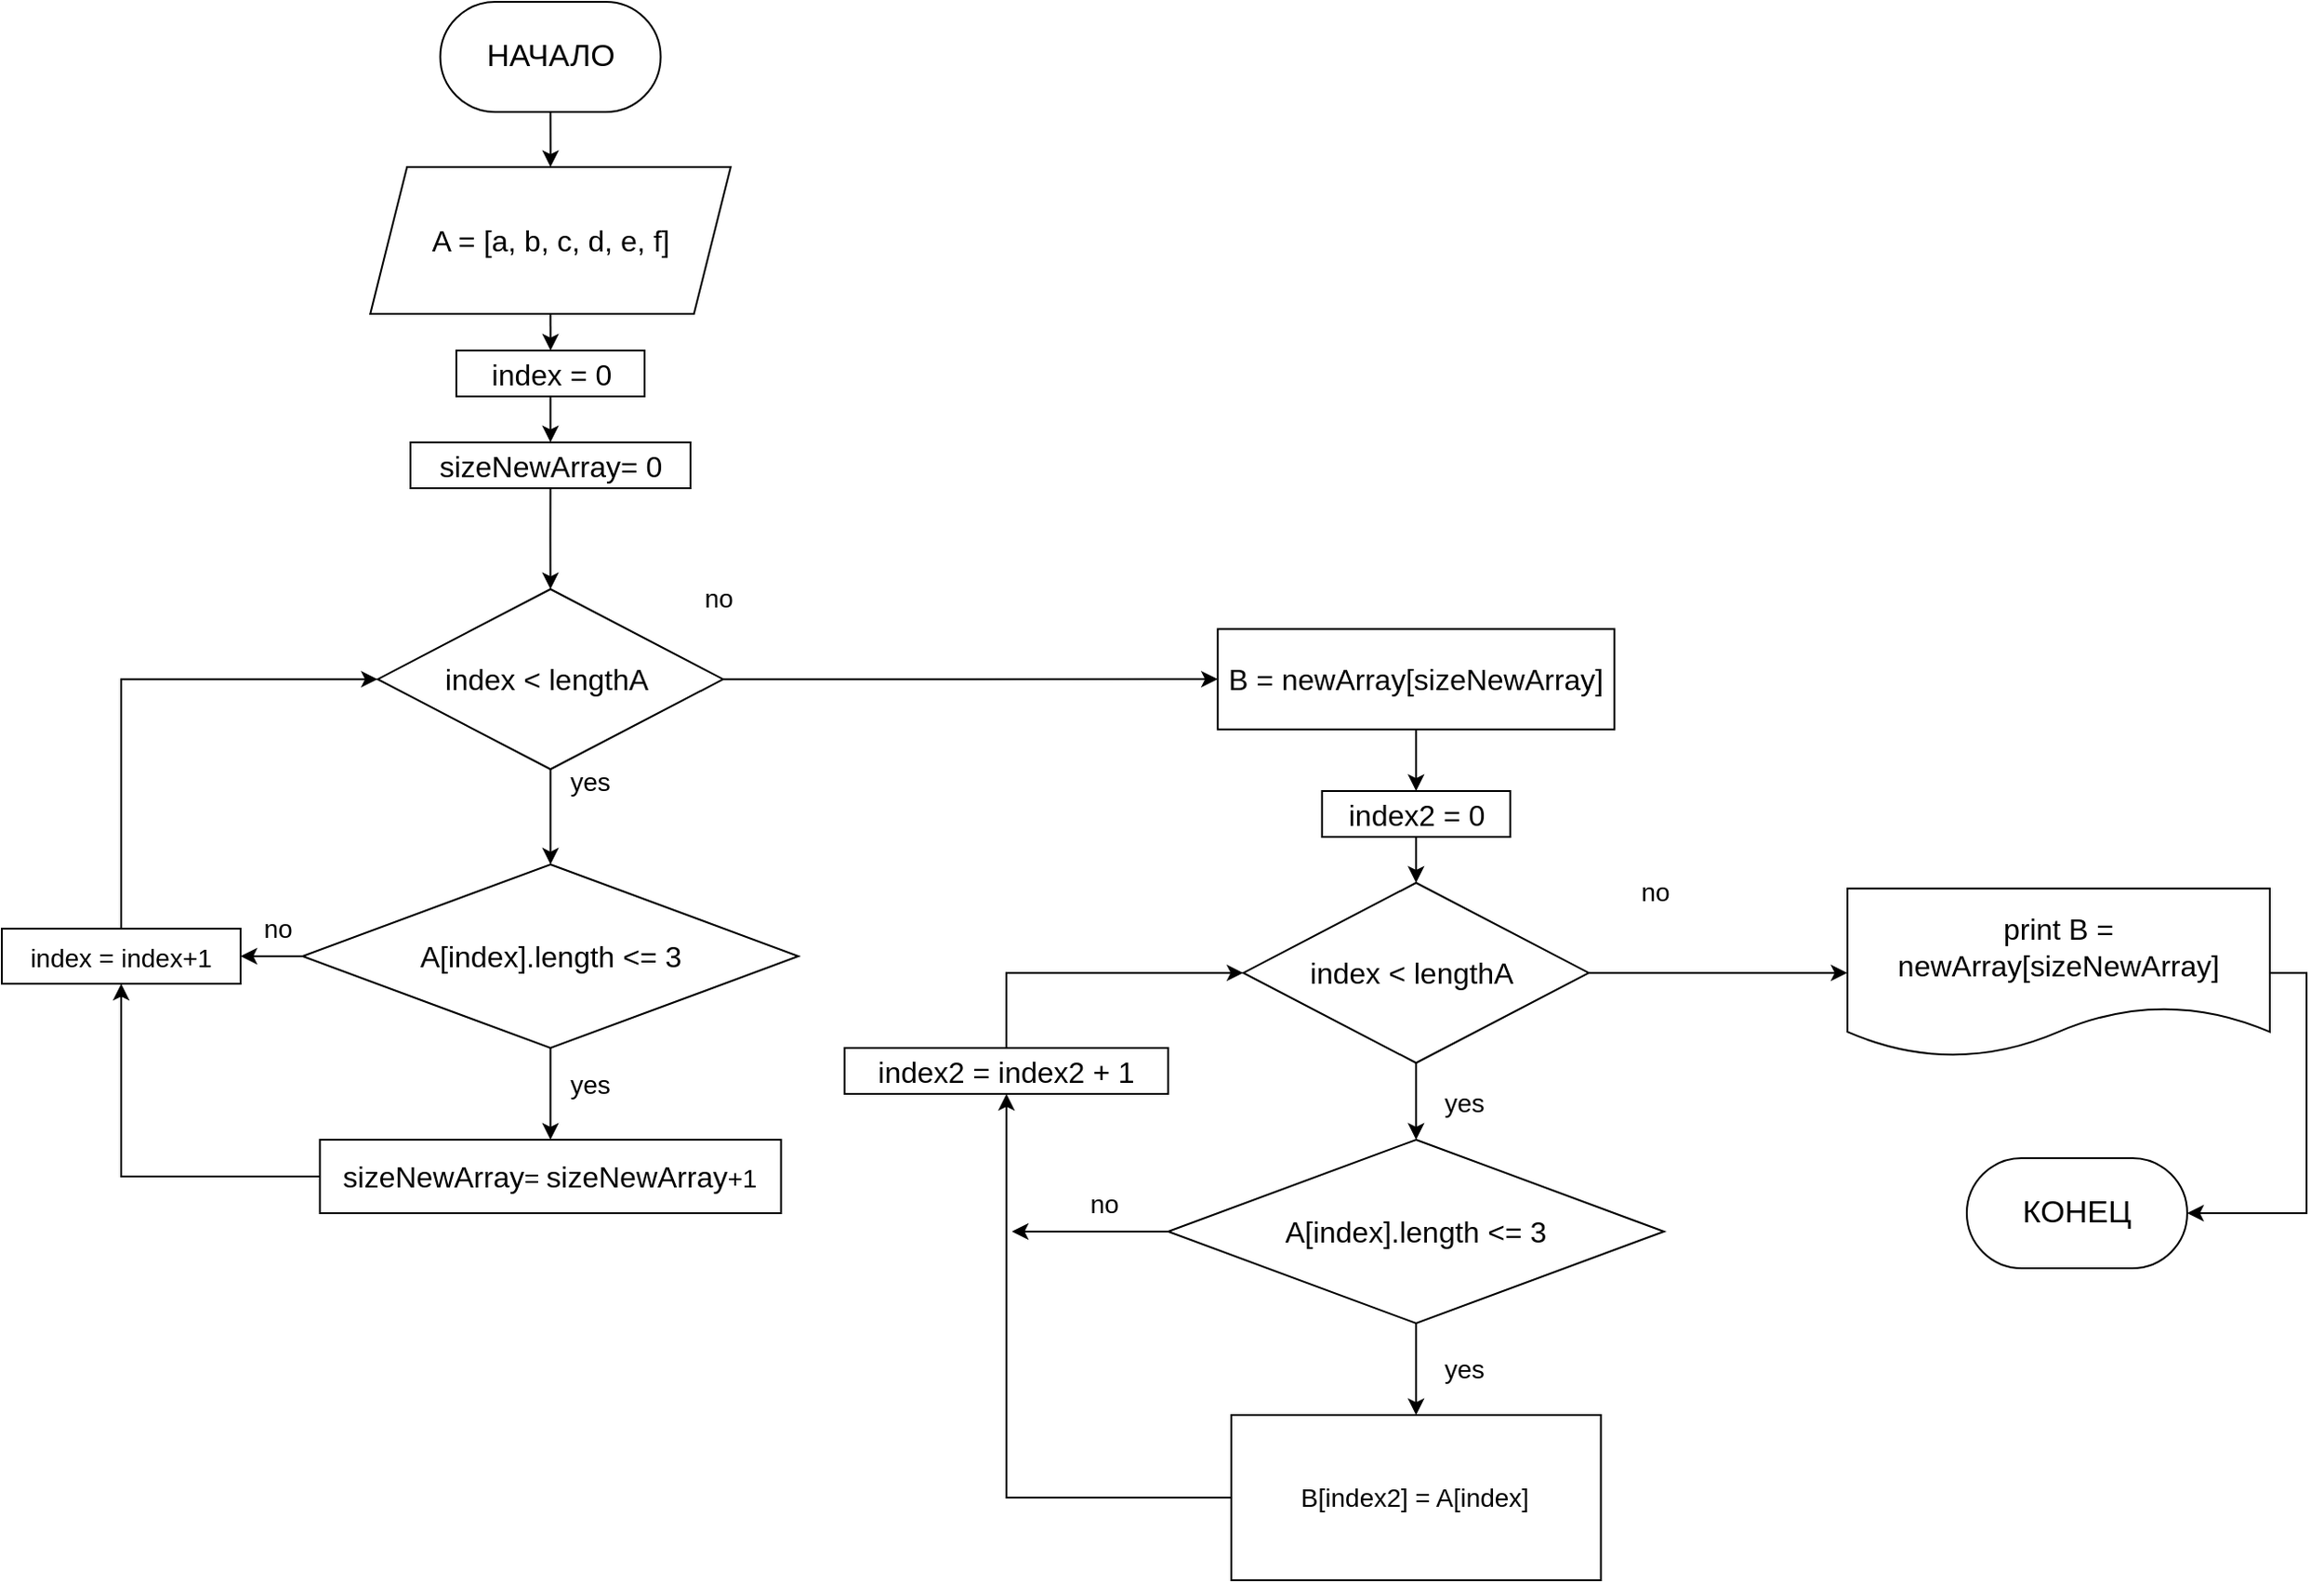<mxfile version="20.5.3" type="device"><diagram id="j_cNCX-CHZ2lfxdTpx1T" name="Страница 1"><mxGraphModel dx="2249" dy="794" grid="1" gridSize="10" guides="1" tooltips="1" connect="1" arrows="1" fold="1" page="1" pageScale="1" pageWidth="827" pageHeight="1169" math="0" shadow="0"><root><mxCell id="0"/><mxCell id="1" parent="0"/><mxCell id="WwbYwaUGXhWHKO3oLHCk-14" style="edgeStyle=orthogonalEdgeStyle;rounded=0;orthogonalLoop=1;jettySize=auto;html=1;exitX=0.5;exitY=1;exitDx=0;exitDy=0;fontSize=17;" parent="1" source="WwbYwaUGXhWHKO3oLHCk-3" target="WwbYwaUGXhWHKO3oLHCk-4" edge="1"><mxGeometry relative="1" as="geometry"/></mxCell><mxCell id="WwbYwaUGXhWHKO3oLHCk-3" value="&lt;font style=&quot;font-size: 17px;&quot;&gt;НАЧАЛО&lt;/font&gt;" style="rounded=1;whiteSpace=wrap;html=1;arcSize=50;" parent="1" vertex="1"><mxGeometry x="208.75" y="30" width="120" height="60" as="geometry"/></mxCell><mxCell id="WwbYwaUGXhWHKO3oLHCk-15" style="edgeStyle=orthogonalEdgeStyle;rounded=0;orthogonalLoop=1;jettySize=auto;html=1;exitX=0.5;exitY=1;exitDx=0;exitDy=0;fontSize=17;" parent="1" source="WwbYwaUGXhWHKO3oLHCk-4" target="WwbYwaUGXhWHKO3oLHCk-6" edge="1"><mxGeometry relative="1" as="geometry"/></mxCell><mxCell id="WwbYwaUGXhWHKO3oLHCk-4" value="A = [a, b, c, d, e, f]" style="shape=parallelogram;perimeter=parallelogramPerimeter;whiteSpace=wrap;html=1;fixedSize=1;fontSize=16;" parent="1" vertex="1"><mxGeometry x="170.63" y="120" width="196.25" height="80" as="geometry"/></mxCell><mxCell id="WwbYwaUGXhWHKO3oLHCk-16" style="edgeStyle=orthogonalEdgeStyle;rounded=0;orthogonalLoop=1;jettySize=auto;html=1;exitX=0.5;exitY=1;exitDx=0;exitDy=0;entryX=0.5;entryY=0;entryDx=0;entryDy=0;fontSize=17;" parent="1" source="WwbYwaUGXhWHKO3oLHCk-6" target="WwbYwaUGXhWHKO3oLHCk-7" edge="1"><mxGeometry relative="1" as="geometry"/></mxCell><mxCell id="WwbYwaUGXhWHKO3oLHCk-6" value="index = 0" style="rounded=0;whiteSpace=wrap;html=1;fontSize=16;" parent="1" vertex="1"><mxGeometry x="217.5" y="220" width="102.5" height="25" as="geometry"/></mxCell><mxCell id="WwbYwaUGXhWHKO3oLHCk-18" style="edgeStyle=orthogonalEdgeStyle;rounded=0;orthogonalLoop=1;jettySize=auto;html=1;exitX=0.5;exitY=1;exitDx=0;exitDy=0;fontSize=17;" parent="1" source="WwbYwaUGXhWHKO3oLHCk-7" target="WwbYwaUGXhWHKO3oLHCk-8" edge="1"><mxGeometry relative="1" as="geometry"/></mxCell><mxCell id="WwbYwaUGXhWHKO3oLHCk-7" value="sizeNewArray= 0" style="rounded=0;whiteSpace=wrap;html=1;fontSize=16;" parent="1" vertex="1"><mxGeometry x="192.5" y="270" width="152.49" height="25" as="geometry"/></mxCell><mxCell id="WwbYwaUGXhWHKO3oLHCk-21" style="edgeStyle=orthogonalEdgeStyle;rounded=0;orthogonalLoop=1;jettySize=auto;html=1;exitX=1;exitY=0.5;exitDx=0;exitDy=0;fontSize=14;" parent="1" source="WwbYwaUGXhWHKO3oLHCk-8" target="WwbYwaUGXhWHKO3oLHCk-11" edge="1"><mxGeometry relative="1" as="geometry"/></mxCell><mxCell id="WwbYwaUGXhWHKO3oLHCk-50" style="edgeStyle=orthogonalEdgeStyle;rounded=0;orthogonalLoop=1;jettySize=auto;html=1;exitX=0.5;exitY=0;exitDx=0;exitDy=0;fontSize=14;" parent="1" source="WwbYwaUGXhWHKO3oLHCk-8" target="WwbYwaUGXhWHKO3oLHCk-33" edge="1"><mxGeometry relative="1" as="geometry"/></mxCell><mxCell id="WwbYwaUGXhWHKO3oLHCk-8" value="index &amp;lt; lengthA&amp;nbsp;" style="rhombus;whiteSpace=wrap;html=1;fontSize=16;direction=south;" parent="1" vertex="1"><mxGeometry x="174.7" y="350" width="188.12" height="98.13" as="geometry"/></mxCell><mxCell id="WwbYwaUGXhWHKO3oLHCk-27" style="edgeStyle=orthogonalEdgeStyle;rounded=0;orthogonalLoop=1;jettySize=auto;html=1;exitX=0.5;exitY=0;exitDx=0;exitDy=0;entryX=0.5;entryY=1;entryDx=0;entryDy=0;fontSize=14;" parent="1" source="WwbYwaUGXhWHKO3oLHCk-9" target="WwbYwaUGXhWHKO3oLHCk-8" edge="1"><mxGeometry relative="1" as="geometry"/></mxCell><mxCell id="WwbYwaUGXhWHKO3oLHCk-9" value="&lt;font style=&quot;font-size: 14px;&quot;&gt;index = index+1&lt;/font&gt;" style="rounded=0;whiteSpace=wrap;html=1;fontSize=16;" parent="1" vertex="1"><mxGeometry x="-30" y="535" width="130" height="30" as="geometry"/></mxCell><mxCell id="WwbYwaUGXhWHKO3oLHCk-49" style="edgeStyle=orthogonalEdgeStyle;rounded=0;orthogonalLoop=1;jettySize=auto;html=1;exitX=0;exitY=0.5;exitDx=0;exitDy=0;entryX=0.5;entryY=1;entryDx=0;entryDy=0;fontSize=14;" parent="1" source="WwbYwaUGXhWHKO3oLHCk-10" target="WwbYwaUGXhWHKO3oLHCk-9" edge="1"><mxGeometry relative="1" as="geometry"/></mxCell><mxCell id="WwbYwaUGXhWHKO3oLHCk-10" value="&lt;font style=&quot;font-size: 14px;&quot;&gt;&lt;span style=&quot;font-size: 16px;&quot;&gt;sizeNewArray&lt;/span&gt;=&amp;nbsp;&lt;span style=&quot;font-size: 16px;&quot;&gt;sizeNewArray&lt;/span&gt;+1&lt;/font&gt;" style="rounded=0;whiteSpace=wrap;html=1;fontSize=16;" parent="1" vertex="1"><mxGeometry x="143.21" y="650" width="251.09" height="40" as="geometry"/></mxCell><mxCell id="WwbYwaUGXhWHKO3oLHCk-22" style="edgeStyle=orthogonalEdgeStyle;rounded=0;orthogonalLoop=1;jettySize=auto;html=1;exitX=0.5;exitY=1;exitDx=0;exitDy=0;entryX=0.5;entryY=0;entryDx=0;entryDy=0;fontSize=14;" parent="1" source="WwbYwaUGXhWHKO3oLHCk-11" target="WwbYwaUGXhWHKO3oLHCk-10" edge="1"><mxGeometry relative="1" as="geometry"/></mxCell><mxCell id="WwbYwaUGXhWHKO3oLHCk-25" style="edgeStyle=orthogonalEdgeStyle;rounded=0;orthogonalLoop=1;jettySize=auto;html=1;exitX=0;exitY=0.5;exitDx=0;exitDy=0;fontSize=14;" parent="1" source="WwbYwaUGXhWHKO3oLHCk-11" target="WwbYwaUGXhWHKO3oLHCk-9" edge="1"><mxGeometry relative="1" as="geometry"/></mxCell><mxCell id="WwbYwaUGXhWHKO3oLHCk-11" value="A[index].length &amp;lt;= 3" style="rhombus;whiteSpace=wrap;html=1;fontSize=16;" parent="1" vertex="1"><mxGeometry x="133.75" y="500" width="270" height="100" as="geometry"/></mxCell><mxCell id="WwbYwaUGXhWHKO3oLHCk-24" value="yes" style="text;html=1;align=center;verticalAlign=middle;resizable=0;points=[];autosize=1;strokeColor=none;fillColor=none;fontSize=14;" parent="1" vertex="1"><mxGeometry x="265" y="605" width="50" height="30" as="geometry"/></mxCell><mxCell id="WwbYwaUGXhWHKO3oLHCk-26" value="no" style="text;html=1;align=center;verticalAlign=middle;resizable=0;points=[];autosize=1;strokeColor=none;fillColor=none;fontSize=14;" parent="1" vertex="1"><mxGeometry x="100" y="520" width="40" height="30" as="geometry"/></mxCell><mxCell id="WwbYwaUGXhWHKO3oLHCk-29" value="yes" style="text;html=1;align=center;verticalAlign=middle;resizable=0;points=[];autosize=1;strokeColor=none;fillColor=none;fontSize=14;" parent="1" vertex="1"><mxGeometry x="265" y="440" width="50" height="30" as="geometry"/></mxCell><mxCell id="WwbYwaUGXhWHKO3oLHCk-30" value="no" style="text;html=1;align=center;verticalAlign=middle;resizable=0;points=[];autosize=1;strokeColor=none;fillColor=none;fontSize=14;" parent="1" vertex="1"><mxGeometry x="340" y="340" width="40" height="30" as="geometry"/></mxCell><mxCell id="WwbYwaUGXhWHKO3oLHCk-51" style="edgeStyle=orthogonalEdgeStyle;rounded=0;orthogonalLoop=1;jettySize=auto;html=1;exitX=0.5;exitY=1;exitDx=0;exitDy=0;entryX=0.5;entryY=0;entryDx=0;entryDy=0;fontSize=14;" parent="1" source="WwbYwaUGXhWHKO3oLHCk-33" target="WwbYwaUGXhWHKO3oLHCk-40" edge="1"><mxGeometry relative="1" as="geometry"/></mxCell><mxCell id="WwbYwaUGXhWHKO3oLHCk-33" value="B = newArray[sizeNewArray]" style="rounded=0;whiteSpace=wrap;html=1;fontSize=16;" parent="1" vertex="1"><mxGeometry x="632.12" y="371.73" width="216" height="54.68" as="geometry"/></mxCell><mxCell id="WwbYwaUGXhWHKO3oLHCk-62" style="edgeStyle=orthogonalEdgeStyle;rounded=0;orthogonalLoop=1;jettySize=auto;html=1;exitX=0;exitY=0.5;exitDx=0;exitDy=0;fontSize=14;" parent="1" source="WwbYwaUGXhWHKO3oLHCk-39" target="WwbYwaUGXhWHKO3oLHCk-44" edge="1"><mxGeometry relative="1" as="geometry"/></mxCell><mxCell id="WwbYwaUGXhWHKO3oLHCk-39" value="B[index2] = A[index]" style="whiteSpace=wrap;html=1;fontSize=14;" parent="1" vertex="1"><mxGeometry x="639.49" y="800" width="201.26" height="90" as="geometry"/></mxCell><mxCell id="WwbYwaUGXhWHKO3oLHCk-52" style="edgeStyle=orthogonalEdgeStyle;rounded=0;orthogonalLoop=1;jettySize=auto;html=1;exitX=0.5;exitY=1;exitDx=0;exitDy=0;entryX=0;entryY=0.5;entryDx=0;entryDy=0;fontSize=14;" parent="1" source="WwbYwaUGXhWHKO3oLHCk-40" target="WwbYwaUGXhWHKO3oLHCk-45" edge="1"><mxGeometry relative="1" as="geometry"/></mxCell><mxCell id="WwbYwaUGXhWHKO3oLHCk-40" value="index2 = 0" style="rounded=0;whiteSpace=wrap;html=1;fontSize=16;" parent="1" vertex="1"><mxGeometry x="688.87" y="460" width="102.5" height="25" as="geometry"/></mxCell><mxCell id="WwbYwaUGXhWHKO3oLHCk-63" style="edgeStyle=orthogonalEdgeStyle;rounded=0;orthogonalLoop=1;jettySize=auto;html=1;exitX=0.5;exitY=0;exitDx=0;exitDy=0;entryX=0.5;entryY=1;entryDx=0;entryDy=0;fontSize=14;" parent="1" source="WwbYwaUGXhWHKO3oLHCk-44" target="WwbYwaUGXhWHKO3oLHCk-45" edge="1"><mxGeometry relative="1" as="geometry"/></mxCell><mxCell id="WwbYwaUGXhWHKO3oLHCk-44" value="index2 = index2 + 1&lt;br&gt;" style="rounded=0;whiteSpace=wrap;html=1;fontSize=16;" parent="1" vertex="1"><mxGeometry x="428.87" y="600" width="176.25" height="25" as="geometry"/></mxCell><mxCell id="WwbYwaUGXhWHKO3oLHCk-53" style="edgeStyle=orthogonalEdgeStyle;rounded=0;orthogonalLoop=1;jettySize=auto;html=1;exitX=1;exitY=0.5;exitDx=0;exitDy=0;fontSize=14;" parent="1" source="WwbYwaUGXhWHKO3oLHCk-45" target="WwbYwaUGXhWHKO3oLHCk-46" edge="1"><mxGeometry relative="1" as="geometry"/></mxCell><mxCell id="WxrNRmsplSrR-WwmhAkD-6" style="edgeStyle=orthogonalEdgeStyle;rounded=0;orthogonalLoop=1;jettySize=auto;html=1;exitX=0.5;exitY=0;exitDx=0;exitDy=0;entryX=0;entryY=0.5;entryDx=0;entryDy=0;fontSize=14;" edge="1" parent="1" source="WwbYwaUGXhWHKO3oLHCk-45" target="WwbYwaUGXhWHKO3oLHCk-69"><mxGeometry relative="1" as="geometry"/></mxCell><mxCell id="WwbYwaUGXhWHKO3oLHCk-45" value="index &amp;lt; lengthA&amp;nbsp;" style="rhombus;whiteSpace=wrap;html=1;fontSize=16;direction=south;" parent="1" vertex="1"><mxGeometry x="646.06" y="510" width="188.12" height="98.13" as="geometry"/></mxCell><mxCell id="WwbYwaUGXhWHKO3oLHCk-54" style="edgeStyle=orthogonalEdgeStyle;rounded=0;orthogonalLoop=1;jettySize=auto;html=1;exitX=0.5;exitY=1;exitDx=0;exitDy=0;entryX=0.5;entryY=0;entryDx=0;entryDy=0;fontSize=14;" parent="1" source="WwbYwaUGXhWHKO3oLHCk-46" target="WwbYwaUGXhWHKO3oLHCk-39" edge="1"><mxGeometry relative="1" as="geometry"/></mxCell><mxCell id="WwbYwaUGXhWHKO3oLHCk-66" style="edgeStyle=orthogonalEdgeStyle;rounded=0;orthogonalLoop=1;jettySize=auto;html=1;exitX=0;exitY=0.5;exitDx=0;exitDy=0;fontSize=14;" parent="1" source="WwbYwaUGXhWHKO3oLHCk-46" edge="1"><mxGeometry relative="1" as="geometry"><mxPoint x="520" y="700" as="targetPoint"/></mxGeometry></mxCell><mxCell id="WwbYwaUGXhWHKO3oLHCk-46" value="A[index].length &amp;lt;= 3" style="rhombus;whiteSpace=wrap;html=1;fontSize=16;" parent="1" vertex="1"><mxGeometry x="605.12" y="650" width="270" height="100" as="geometry"/></mxCell><mxCell id="WxrNRmsplSrR-WwmhAkD-7" style="edgeStyle=orthogonalEdgeStyle;rounded=0;orthogonalLoop=1;jettySize=auto;html=1;exitX=1;exitY=0.5;exitDx=0;exitDy=0;entryX=1;entryY=0.5;entryDx=0;entryDy=0;fontSize=14;" edge="1" parent="1" source="WwbYwaUGXhWHKO3oLHCk-69" target="WxrNRmsplSrR-WwmhAkD-1"><mxGeometry relative="1" as="geometry"/></mxCell><mxCell id="WwbYwaUGXhWHKO3oLHCk-69" value="&lt;span style=&quot;font-size: 16px;&quot;&gt;print B = newArray[sizeNewArray]&lt;/span&gt;" style="shape=document;whiteSpace=wrap;html=1;boundedLbl=1;fontSize=14;" parent="1" vertex="1"><mxGeometry x="975" y="513.13" width="230" height="91.87" as="geometry"/></mxCell><mxCell id="WwbYwaUGXhWHKO3oLHCk-70" value="yes" style="text;html=1;align=center;verticalAlign=middle;resizable=0;points=[];autosize=1;strokeColor=none;fillColor=none;fontSize=14;" parent="1" vertex="1"><mxGeometry x="741.37" y="615" width="50" height="30" as="geometry"/></mxCell><mxCell id="WwbYwaUGXhWHKO3oLHCk-71" value="yes" style="text;html=1;align=center;verticalAlign=middle;resizable=0;points=[];autosize=1;strokeColor=none;fillColor=none;fontSize=14;" parent="1" vertex="1"><mxGeometry x="741.37" y="760" width="50" height="30" as="geometry"/></mxCell><mxCell id="WwbYwaUGXhWHKO3oLHCk-72" value="no" style="text;html=1;align=center;verticalAlign=middle;resizable=0;points=[];autosize=1;strokeColor=none;fillColor=none;fontSize=14;" parent="1" vertex="1"><mxGeometry x="550" y="670" width="40" height="30" as="geometry"/></mxCell><mxCell id="WxrNRmsplSrR-WwmhAkD-1" value="&lt;span style=&quot;font-size: 17px;&quot;&gt;КОНЕЦ&lt;/span&gt;" style="rounded=1;whiteSpace=wrap;html=1;arcSize=50;" vertex="1" parent="1"><mxGeometry x="1040" y="660" width="120" height="60" as="geometry"/></mxCell><mxCell id="WxrNRmsplSrR-WwmhAkD-4" value="no" style="text;html=1;align=center;verticalAlign=middle;resizable=0;points=[];autosize=1;strokeColor=none;fillColor=none;fontSize=14;" vertex="1" parent="1"><mxGeometry x="850" y="500" width="40" height="30" as="geometry"/></mxCell></root></mxGraphModel></diagram></mxfile>